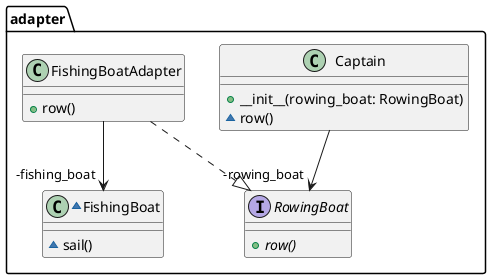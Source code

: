 @startuml
package adapter {
  class Captain {
    + __init__(rowing_boat: RowingBoat)
    ~ row()
  }
  ~class FishingBoat {
    ~ sail()
  }
  class FishingBoatAdapter {
    + row()
  }
  interface RowingBoat {
    + row() {abstract}
  }
}
FishingBoatAdapter -->  "-fishing_boat" FishingBoat
Captain -->  "-rowing_boat" RowingBoat
FishingBoatAdapter ..|> RowingBoat
@enduml
